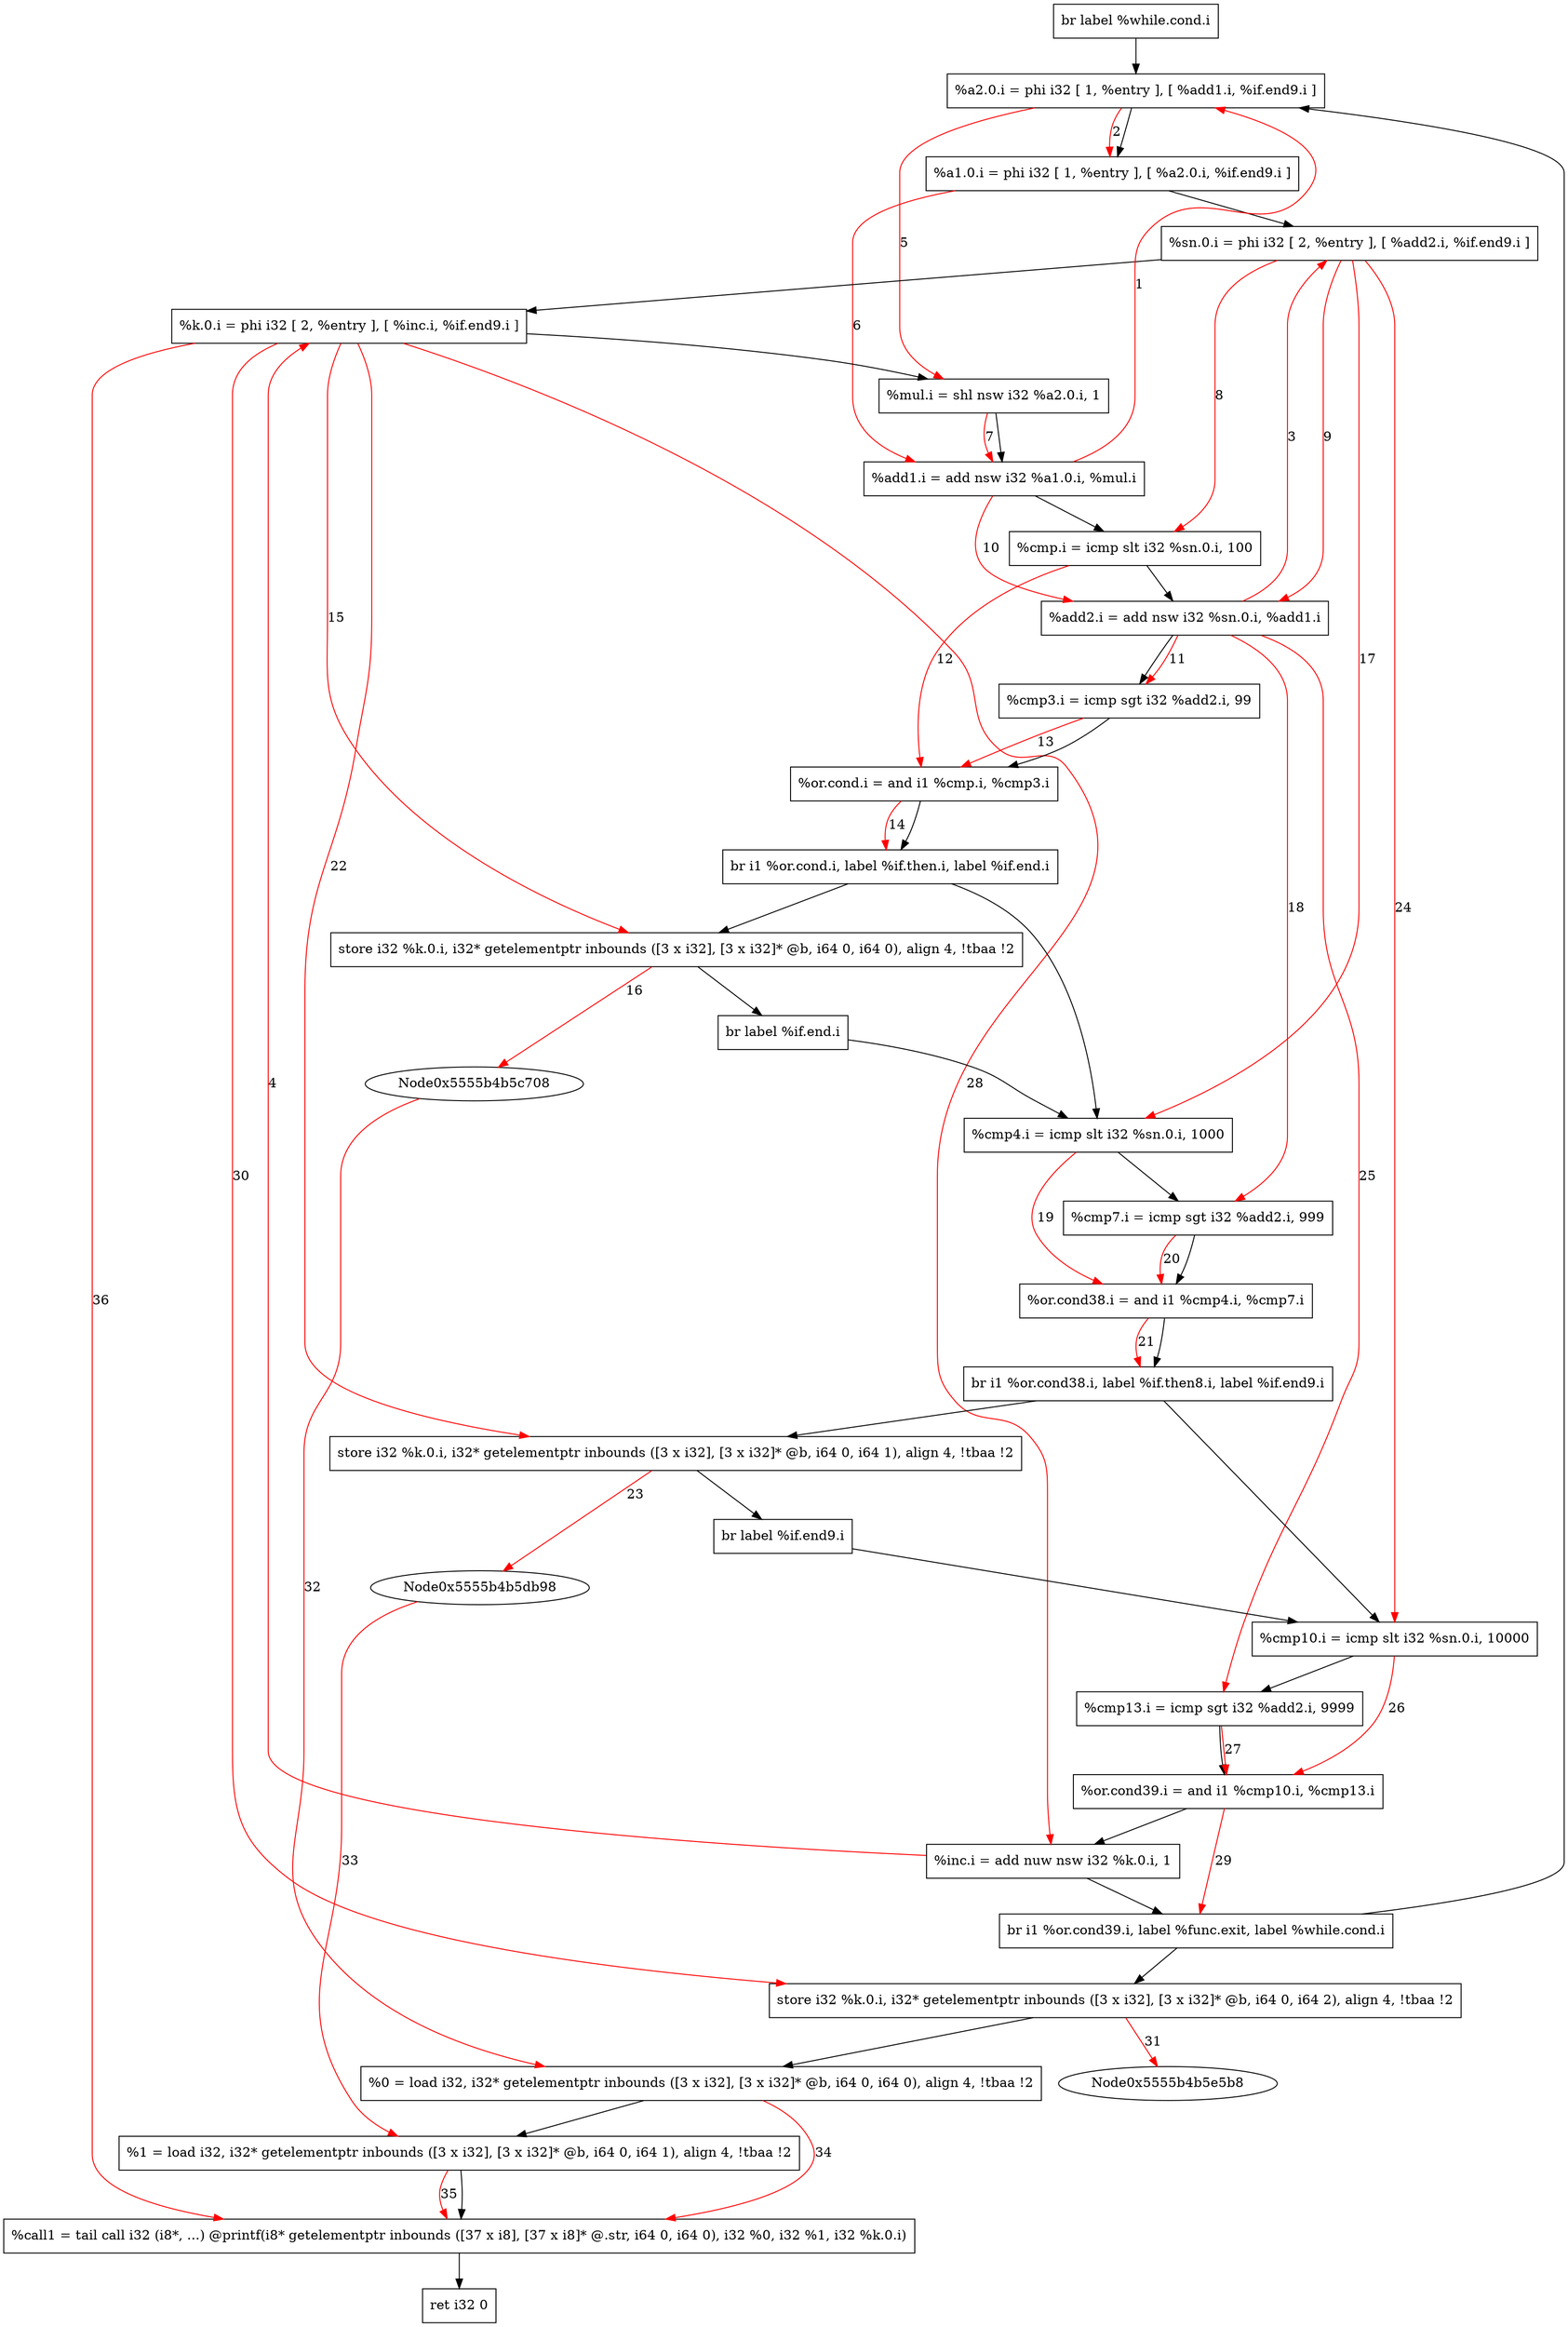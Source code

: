 digraph "CDFG for'main' function" {
	Node0x5555b4b5ed28[shape=record, label="  br label %while.cond.i"]
	Node0x5555b4b5eea8[shape=record, label="  %a2.0.i = phi i32 [ 1, %entry ], [ %add1.i, %if.end9.i ]"]
	Node0x5555b4b5ef68[shape=record, label="  %a1.0.i = phi i32 [ 1, %entry ], [ %a2.0.i, %if.end9.i ]"]
	Node0x5555b4b5f0d8[shape=record, label="  %sn.0.i = phi i32 [ 2, %entry ], [ %add2.i, %if.end9.i ]"]
	Node0x5555b4b5f248[shape=record, label="  %k.0.i = phi i32 [ 2, %entry ], [ %inc.i, %if.end9.i ]"]
	Node0x5555b4b5f330[shape=record, label="  %mul.i = shl nsw i32 %a2.0.i, 1"]
	Node0x5555b4b5f3c0[shape=record, label="  %add1.i = add nsw i32 %a1.0.i, %mul.i"]
	Node0x5555b4b5f430[shape=record, label="  %cmp.i = icmp slt i32 %sn.0.i, 100"]
	Node0x5555b4b5f4c0[shape=record, label="  %add2.i = add nsw i32 %sn.0.i, %add1.i"]
	Node0x5555b4b5f530[shape=record, label="  %cmp3.i = icmp sgt i32 %add2.i, 99"]
	Node0x5555b4b5f5c0[shape=record, label="  %or.cond.i = and i1 %cmp.i, %cmp3.i"]
	Node0x5555b4af0588[shape=record, label="  br i1 %or.cond.i, label %if.then.i, label %if.end.i"]
	Node0x5555b4b5f8c0[shape=record, label="  store i32 %k.0.i, i32* getelementptr inbounds ([3 x i32], [3 x i32]* @b, i64 0, i64 0), align 4, !tbaa !2"]
	Node0x5555b4b5f088[shape=record, label="  br label %if.end.i"]
	Node0x5555b4b5f940[shape=record, label="  %cmp4.i = icmp slt i32 %sn.0.i, 1000"]
	Node0x5555b4b5f9b0[shape=record, label="  %cmp7.i = icmp sgt i32 %add2.i, 999"]
	Node0x5555b4b5fa40[shape=record, label="  %or.cond38.i = and i1 %cmp4.i, %cmp7.i"]
	Node0x5555b4b60388[shape=record, label="  br i1 %or.cond38.i, label %if.then8.i, label %if.end9.i"]
	Node0x5555b4b60420[shape=record, label="  store i32 %k.0.i, i32* getelementptr inbounds ([3 x i32], [3 x i32]* @b, i64 0, i64 1), align 4, !tbaa !2"]
	Node0x5555b4b5bbf8[shape=record, label="  br label %if.end9.i"]
	Node0x5555b4b604a0[shape=record, label="  %cmp10.i = icmp slt i32 %sn.0.i, 10000"]
	Node0x5555b4b60510[shape=record, label="  %cmp13.i = icmp sgt i32 %add2.i, 9999"]
	Node0x5555b4b605a0[shape=record, label="  %or.cond39.i = and i1 %cmp10.i, %cmp13.i"]
	Node0x5555b4b60640[shape=record, label="  %inc.i = add nuw nsw i32 %k.0.i, 1"]
	Node0x5555b4b60718[shape=record, label="  br i1 %or.cond39.i, label %func.exit, label %while.cond.i"]
	Node0x5555b4b607b0[shape=record, label="  store i32 %k.0.i, i32* getelementptr inbounds ([3 x i32], [3 x i32]* @b, i64 0, i64 2), align 4, !tbaa !2"]
	Node0x5555b4b5f1f8[shape=record, label="  %0 = load i32, i32* getelementptr inbounds ([3 x i32], [3 x i32]* @b, i64 0, i64 0), align 4, !tbaa !2"]
	Node0x5555b4b5ee58[shape=record, label="  %1 = load i32, i32* getelementptr inbounds ([3 x i32], [3 x i32]* @b, i64 0, i64 1), align 4, !tbaa !2"]
	Node0x5555b4b60a38[shape=record, label="  %call1 = tail call i32 (i8*, ...) @printf(i8* getelementptr inbounds ([37 x i8], [37 x i8]* @.str, i64 0, i64 0), i32 %0, i32 %1, i32 %k.0.i)"]
	Node0x5555b4b60e68[shape=record, label="  ret i32 0"]
	Node0x5555b4b5ed28 -> Node0x5555b4b5eea8
	Node0x5555b4b5eea8 -> Node0x5555b4b5ef68
	Node0x5555b4b5ef68 -> Node0x5555b4b5f0d8
	Node0x5555b4b5f0d8 -> Node0x5555b4b5f248
	Node0x5555b4b5f248 -> Node0x5555b4b5f330
	Node0x5555b4b5f330 -> Node0x5555b4b5f3c0
	Node0x5555b4b5f3c0 -> Node0x5555b4b5f430
	Node0x5555b4b5f430 -> Node0x5555b4b5f4c0
	Node0x5555b4b5f4c0 -> Node0x5555b4b5f530
	Node0x5555b4b5f530 -> Node0x5555b4b5f5c0
	Node0x5555b4b5f5c0 -> Node0x5555b4af0588
	Node0x5555b4af0588 -> Node0x5555b4b5f8c0
	Node0x5555b4af0588 -> Node0x5555b4b5f940
	Node0x5555b4b5f8c0 -> Node0x5555b4b5f088
	Node0x5555b4b5f088 -> Node0x5555b4b5f940
	Node0x5555b4b5f940 -> Node0x5555b4b5f9b0
	Node0x5555b4b5f9b0 -> Node0x5555b4b5fa40
	Node0x5555b4b5fa40 -> Node0x5555b4b60388
	Node0x5555b4b60388 -> Node0x5555b4b60420
	Node0x5555b4b60388 -> Node0x5555b4b604a0
	Node0x5555b4b60420 -> Node0x5555b4b5bbf8
	Node0x5555b4b5bbf8 -> Node0x5555b4b604a0
	Node0x5555b4b604a0 -> Node0x5555b4b60510
	Node0x5555b4b60510 -> Node0x5555b4b605a0
	Node0x5555b4b605a0 -> Node0x5555b4b60640
	Node0x5555b4b60640 -> Node0x5555b4b60718
	Node0x5555b4b60718 -> Node0x5555b4b607b0
	Node0x5555b4b60718 -> Node0x5555b4b5eea8
	Node0x5555b4b607b0 -> Node0x5555b4b5f1f8
	Node0x5555b4b5f1f8 -> Node0x5555b4b5ee58
	Node0x5555b4b5ee58 -> Node0x5555b4b60a38
	Node0x5555b4b60a38 -> Node0x5555b4b60e68
edge [color=red]
	Node0x5555b4b5f3c0 -> Node0x5555b4b5eea8[label="1"]
	Node0x5555b4b5eea8 -> Node0x5555b4b5ef68[label="2"]
	Node0x5555b4b5f4c0 -> Node0x5555b4b5f0d8[label="3"]
	Node0x5555b4b60640 -> Node0x5555b4b5f248[label="4"]
	Node0x5555b4b5eea8 -> Node0x5555b4b5f330[label="5"]
	Node0x5555b4b5ef68 -> Node0x5555b4b5f3c0[label="6"]
	Node0x5555b4b5f330 -> Node0x5555b4b5f3c0[label="7"]
	Node0x5555b4b5f0d8 -> Node0x5555b4b5f430[label="8"]
	Node0x5555b4b5f0d8 -> Node0x5555b4b5f4c0[label="9"]
	Node0x5555b4b5f3c0 -> Node0x5555b4b5f4c0[label="10"]
	Node0x5555b4b5f4c0 -> Node0x5555b4b5f530[label="11"]
	Node0x5555b4b5f430 -> Node0x5555b4b5f5c0[label="12"]
	Node0x5555b4b5f530 -> Node0x5555b4b5f5c0[label="13"]
	Node0x5555b4b5f5c0 -> Node0x5555b4af0588[label="14"]
	Node0x5555b4b5f248 -> Node0x5555b4b5f8c0[label="15"]
	Node0x5555b4b5f8c0 -> Node0x5555b4b5c708[label="16"]
	Node0x5555b4b5f0d8 -> Node0x5555b4b5f940[label="17"]
	Node0x5555b4b5f4c0 -> Node0x5555b4b5f9b0[label="18"]
	Node0x5555b4b5f940 -> Node0x5555b4b5fa40[label="19"]
	Node0x5555b4b5f9b0 -> Node0x5555b4b5fa40[label="20"]
	Node0x5555b4b5fa40 -> Node0x5555b4b60388[label="21"]
	Node0x5555b4b5f248 -> Node0x5555b4b60420[label="22"]
	Node0x5555b4b60420 -> Node0x5555b4b5db98[label="23"]
	Node0x5555b4b5f0d8 -> Node0x5555b4b604a0[label="24"]
	Node0x5555b4b5f4c0 -> Node0x5555b4b60510[label="25"]
	Node0x5555b4b604a0 -> Node0x5555b4b605a0[label="26"]
	Node0x5555b4b60510 -> Node0x5555b4b605a0[label="27"]
	Node0x5555b4b5f248 -> Node0x5555b4b60640[label="28"]
	Node0x5555b4b605a0 -> Node0x5555b4b60718[label="29"]
	Node0x5555b4b5f248 -> Node0x5555b4b607b0[label="30"]
	Node0x5555b4b607b0 -> Node0x5555b4b5e5b8[label="31"]
	Node0x5555b4b5c708 -> Node0x5555b4b5f1f8[label="32"]
	Node0x5555b4b5db98 -> Node0x5555b4b5ee58[label="33"]
	Node0x5555b4b5f1f8 -> Node0x5555b4b60a38[label="34"]
	Node0x5555b4b5ee58 -> Node0x5555b4b60a38[label="35"]
	Node0x5555b4b5f248 -> Node0x5555b4b60a38[label="36"]
}
